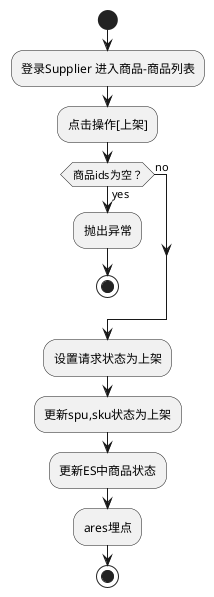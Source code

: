 '商品上架 流程图
@startuml
start
:登录Supplier 进入商品-商品列表;
:点击操作[上架];
if(商品ids为空？) then (yes)
    :抛出异常;
    stop
else (no)
endif
:设置请求状态为上架;
:更新spu,sku状态为上架;
:更新ES中商品状态;
:ares埋点;
stop
@enduml

'商品上架 流程图
@startuml
autonumber
actor react
react -> controller     :页面发起上架请求
controller -> provider  :调用更新商品上下架状态\ngoodsProvider.modifyAddedStatus
provider -> service     :调用更新商品上下架状态\ngoodsService.updateAddedStatus
service -> repository   :依次更新spu,sku状态\ngoodsRepository.updateAddedFlagByGoodsIds\ngoodsInfoRepository.updateAddedFlagByGoodsIds
database db
repository -> db        :依次更新spu,sku状态
db --> repository       :返回结果
repository --> service  :返回结果
service --> provider    :返回结果
provider --> controller :返回结果
controller -> service   :更新ES中对应商品的上下架状态\nesGoodsInfoElasticService.updateAddedStatus
service -> db           :更新ES中对应商品的上下架状态
db --> service          :返回结果
service --> controller  :返回结果
controller -> provider  :ares埋点\ngoodsAresProvider.dispatchFunction
provider -> service     :ares埋点发送MQ\ngoodsAresService.dispatchFunction
service --> provider    :返回结果
provider --> controller :返回结果
controller --> react    :返回结果
@enduml

'商品上架 流程图
@startuml
class GoodsController{
    -GoodsProvider goodsProvider
    +GoodsAresProvider goodsAresProvider
    -EsGoodsInfoElasticService esGoodsInfoElasticService
    +BaseResponse onSale(GoodsModifyAddedStatusRequest request)
}
GoodsAresProvider -* GoodsController
GoodsController *- EsGoodsInfoElasticService
GoodsController *-- GoodsProvider

class EsGoodsInfoElasticService{
    -EsGoodsInfoElasticRepository esGoodsInfoElasticRepository
    -GoodsInfoQueryProvider goodsInfoQueryProvider
    -Client client
    +void updateAddedStatus(Integer addedFlag, List<String> goodsIds, List<String> goodsInfoIds)
}
EsGoodsInfoElasticService *- ElasticsearchRepository
interface ElasticsearchRepository{
    +Iterable<T> search(QueryBuilder query)
}

EsGoodsInfoElasticService *-- GoodsInfoQueryProvider
interface GoodsInfoQueryProvider{
    +BaseResponse<GoodsInfoListByConditionResponse> listByCondition(GoodsInfoListByConditionRequest request)
}
class GoodsInfoQueryController implements GoodsInfoQueryProvider {
    +GoodsInfoService goodsInfoService
    +BaseResponse<GoodsInfoListByConditionResponse> listByCondition(GoodsInfoListByConditionRequest request)
}
GoodsInfoQueryController *-- GoodsInfoService
class GoodsInfoService {
    -GoodsInfoRepository goodsInfoRepository
    +List<GoodsInfo> findByParams(GoodsInfoQueryRequest request)
}
GoodsInfoService *-- GoodsInfoRepository
interface GoodsInfoRepository{
    +List<T> findAll(Specification<T> spec)
    +void updateAddedFlagByGoodsIds(Integer addedFlag, List<String> goodsIds)
}

interface GoodsAresProvider{
    +BaseResponse dispatchFunction(DispatcherFunctionRequest dispatcherFunctionRequest)
}

class GoodsAresController implements GoodsAresProvider{
    -GoodsAresService goodsAresService
    +BaseResponse dispatchFunction(DispatcherFunctionRequest dispatcherFunctionRequest)
}
GoodsAresController *-- GoodsAresService
class GoodsAresService{
    -JmsTemplate jmsTemplate
    +void dispatchFunction(String funcType, Object... objs)
}

interface GoodsProvider{
    +BaseResponse modifyAddedStatus(GoodsModifyAddedStatusRequest request)
}
class GoodsController1 implements GoodsProvider {
    -GoodsService goodsService
    +BaseResponse modifyAddedStatus(GoodsModifyAddedStatusRequest request)
}
GoodsController1 *-- GoodsService
class GoodsService{
    -GoodsInfoRepository goodsInfoRepository
    -GoodsRepository goodsRepository
    +void updateAddedStatus(Integer addedFlag, List<String> goodsIds)
}
GoodsRepository -* GoodsService
GoodsService *-- GoodsInfoRepository
interface GoodsRepository{
    +void updateAddedFlagByGoodsIds(Integer addedFlag, List<String> goodsIds)
}

@enduml